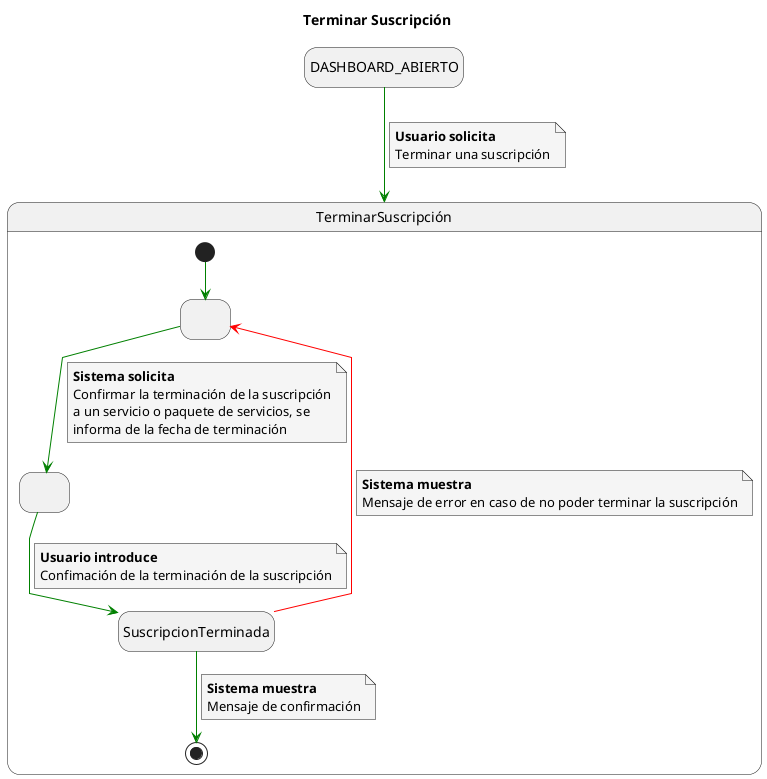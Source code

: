 @startuml
skinparam defaultFontName Arial
skinparam NoteBackgroundColor #whiteSmoke
skinparam ArrowColor #green
skinparam Linetype polyline
top to bottom direction

hide empty description
title Terminar Suscripción

skinparam defaultFontName Arial
top to bottom direction

DASHBOARD_ABIERTO -down-> TerminarSuscripción
note on link
<b>Usuario solicita</b>
Terminar una suscripción
end note

state TerminarSuscripción{
  state 1 as " "
  state 2 as " "
  [*] --> 1
  1 --> 2
  note on link
  <b>Sistema solicita</b>
  Confirmar la terminación de la suscripción
  a un servicio o paquete de servicios, se
  informa de la fecha de terminación
  end note
  2 --> SuscripcionTerminada
  note on link
  <b>Usuario introduce</b>
  Confimación de la terminación de la suscripción
  end note
  SuscripcionTerminada -[#red]-> 1
  note on link
  <b>Sistema muestra</b>
  Mensaje de error en caso de no poder terminar la suscripción
  end note
  SuscripcionTerminada --> [*]
  note on link
  <b>Sistema muestra</b>
  Mensaje de confirmación
  end note
}

@enduml
